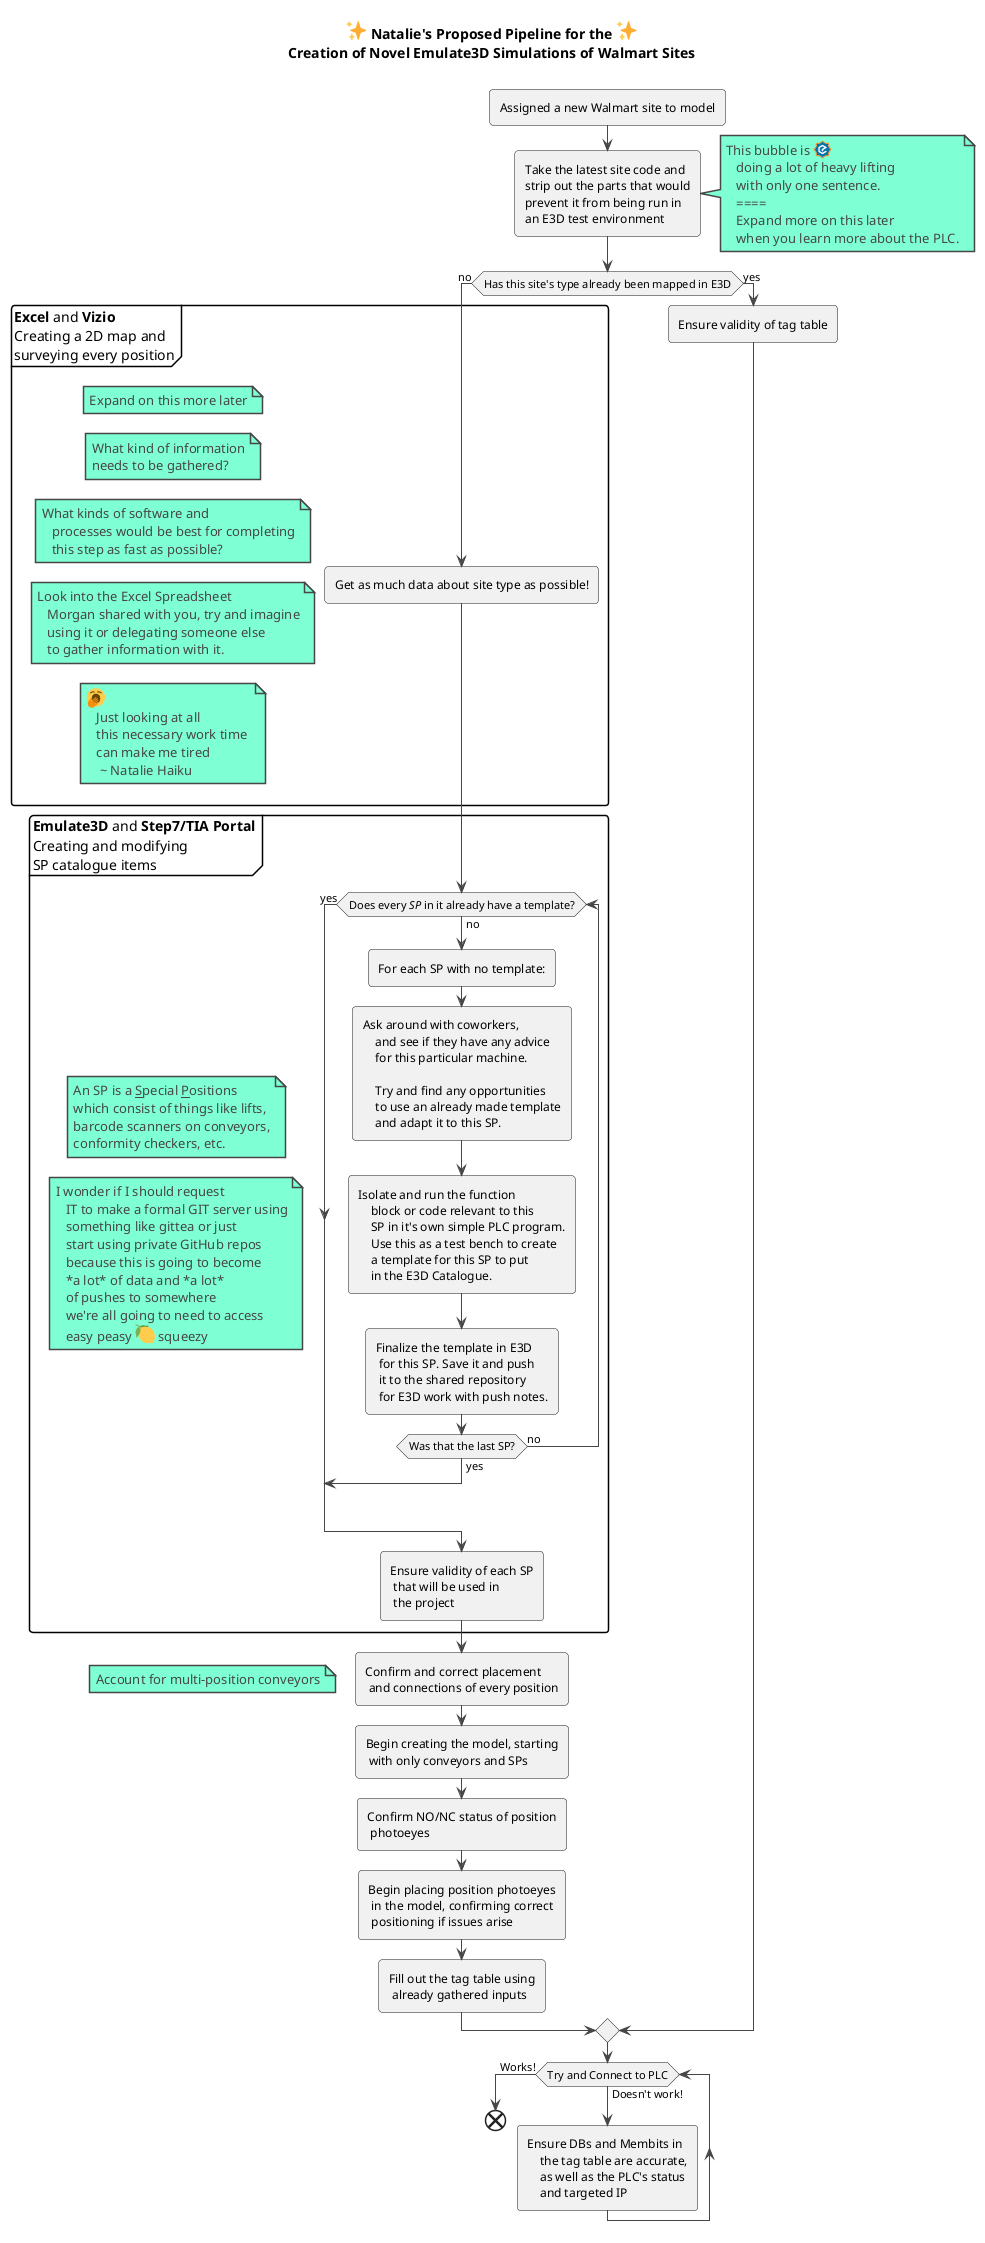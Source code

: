 @startuml
!theme vibrant
sprite $E3D <svg xmlns="http://www.w3.org/2000/svg" width="1440" height="1440" viewbox="1440 1440 1440 1440">
<path d="M1385.452 807.136V648.876l-98.93-28.335c-15.076-76.814-45.561-148.094-88.173-210.465l50.493-91.008-111.909-111.909-91.704 50.877c-62.101-41.75-132.904-71.498-209.084-86.149L807.124 70.548H648.865l-29.01 101.339c-76.181 14.661-146.983 44.398-209.084 86.159l-91.714-50.888-111.909 111.909 50.503 91.018c-42.602 62.371-73.087 133.641-88.163 210.455l-98.941 28.335v158.259l97.892 28.024c14.464 78.029 44.689 150.524 87.488 213.881l-48.769 87.893 111.909 111.909 87.26-48.416c63.617 43.661 136.548 74.654 215.2 89.544l27.339 95.483h158.259l27.339-95.483a565.98 565.98 0 0 0 215.211-89.544l87.26 48.416 111.909-111.909-48.769-87.893c42.81-63.358 73.035-135.852 87.498-213.881l97.881-28.024z" fill="#0074ac"/>
<path d="M677.922 1346.905h100.145l19.344-67.552c4.018-14.007 15.575-24.556 29.893-27.266 72.349-13.695 139.829-41.761 200.56-83.439 12.065-8.265 27.733-9.013 40.515-1.921l61.842 34.316 70.813-70.813-34.659-62.485c-7.05-12.688-6.354-28.252 1.765-40.276 40.774-60.357 68.196-127.432 81.518-199.335 2.668-14.381 13.238-26.01 27.297-30.038l69.951-20.019V677.932l-70.989-20.33c-13.924-3.987-24.442-15.429-27.214-29.633-13.872-70.615-41.512-136.61-82.182-196.147-8.223-12.044-8.961-27.702-1.879-40.453l36.393-65.6-70.802-70.813-66.306 36.787c-12.657 7.029-28.19 6.354-40.203-1.713-59.173-39.788-124.722-66.794-194.86-80.293-14.266-2.741-25.771-13.27-29.779-27.245l-21.015-73.398H677.922l-21.005 73.398c-4.008 13.965-15.512 24.504-29.779 27.245-70.138 13.498-135.686 40.504-194.86 80.293-12.013 8.078-27.536 8.743-40.214 1.713l-66.296-36.787-70.813 70.813 36.403 65.611a38.53 38.53 0 0 1-1.879 40.453c-40.671 59.526-68.31 125.521-82.172 196.137-2.793 14.204-13.301 25.646-27.214 29.633l-71 20.33v100.145l69.951 20.019c14.059 4.029 24.629 15.658 27.297 30.038 13.332 71.913 40.764 138.978 81.528 199.324a38.57 38.57 0 0 1 1.765 40.286l-34.669 62.485 70.802 70.813 61.852-34.327c12.771-7.092 28.47-6.344 40.515 1.931 60.731 41.678 128.221 69.754 200.56 83.439a38.56 38.56 0 0 1 29.893 27.276l19.333 67.542zM807.119 1424H648.86c-17.205 0-32.323-11.401-37.057-27.941l-20.932-73.139c-66.255-15.232-128.709-41.211-186.231-77.468l-66.867 37.099c-15.035 8.348-33.807 5.731-45.966-6.448l-111.909-111.909c-12.169-12.169-14.796-30.921-6.448-45.956l37.545-67.677c-35.396-57.086-60.752-119.053-75.599-184.767l-75.454-21.597C43.4 839.462 32 824.334 32 807.14V648.87a38.55 38.55 0 0 1 27.931-37.057l76.762-21.981c15.263-64.417 40.733-125.241 75.963-181.393l-39.207-70.667c-8.358-15.045-5.721-33.797 6.448-45.966l111.909-111.909c12.159-12.169 30.91-14.796 45.956-6.448l71.529 39.684c55.716-34.389 116.042-59.246 179.877-74.125l22.635-79.067C616.537 43.39 631.655 32 648.86 32h158.259c17.215 0 32.333 11.39 37.068 27.931l22.635 79.078c63.856 14.879 124.171 39.736 179.887 74.125l71.529-39.684a38.54 38.54 0 0 1 45.956 6.448l111.899 111.909a38.55 38.55 0 0 1 6.448 45.966l-39.196 70.657c35.23 56.152 60.7 116.986 75.952 181.403l76.762 21.981c16.54 4.735 27.941 19.852 27.941 37.057v158.27c0 17.194-11.401 32.323-27.941 37.057l-75.454 21.597c-14.837 65.715-40.193 127.681-75.599 184.767l37.535 67.677c8.348 15.035 5.721 33.787-6.448 45.956l-111.909 111.909c-12.169 12.169-30.921 14.786-45.966 6.448l-66.846-37.099c-57.522 36.258-119.987 62.236-186.242 77.468l-20.943 73.139A38.56 38.56 0 0 1 807.119 1424" fill="#f89734"/>
<path d="M727.962 1102.452a57.78 57.78 0 0 1-28.907-7.746L423.665 935.699c-17.88-10.321-28.907-29.415-28.907-50.067V567.629c0-20.662 11.027-39.747 28.907-50.078l275.391-158.996a57.82 57.82 0 0 1 57.813-.01l275.453 158.996a57.82 57.82 0 0 1 28.917 50.42 57.83 57.83 0 0 1-29.509 50.078L785.786 756.155v66.39c0 31.938-25.895 57.823-57.823 57.823s-57.823-25.885-57.823-57.823V722.316a57.83 57.83 0 0 1 29.509-50.42l186.906-104.963-158.591-91.537L510.405 601.01v251.24L727.89 977.823l246.505-143.006c27.629-16.021 63.005-6.645 79.047 20.995 16.021 27.619 6.614 63.005-21.005 79.026l-275.453 159.806c-8.971 5.212-19.001 7.808-29.021 7.808" fill="#fff"/></svg>

sprite $Swslg <svg xmlns="http://www.w3.org/2000/svg" width="1228.42" height="305.06" fill="#c00048" xmlns:v="https://vecta.io/nano"><path d="M131.786 77.105c-11.986-3.136-24.833-4.077-37.397-4.077-29.214 0-67.239 8.781-69.757 42.023-3.606 47.668 89.21 37.632 86.809 69.297-1.215 15.994-24.98 20.394-38.906 20.394-23.442 0-43.708-5.958-62.534-17.572l9.565 30.743c13.857 5.331 28.303 7.526 43.591 7.526 43.816 0 77.587-19.767 79.792-48.932 3.773-49.853-89.044-39.818-86.937-67.729.96-12.544 21.521-15.053 32.742-15.053 14.945 0 28.92 3.763 41.013 10.035l2.019-26.656zm292.292 0l-.069.941c14.347 7.84 11.456 19.13 10.369 33.556l-5.674 74.951c-1.098 14.426.069 26.029-15.474 33.869l-.069.941h56.733l.069-.941c-14.357-7.84-11.437-19.443-10.349-33.869l8.663-114.455h-1.019c-6.125 4.694-14.641 5.008-22.452 5.008h-20.727zm50.471-38.563c.784-10.349-7.36-19.443-18.904-19.443-11.211 0-22.648 7.517-23.481 18.503-.882 11.594 7.938 20.688 20.512 20.688 11.545 0 21.1-9.408 21.874-19.747m131.845 38.562c-11.995-3.136-24.833-4.077-37.397-4.077-29.214 0-67.239 8.781-69.757 42.023-3.606 47.668 89.201 37.632 86.809 69.297-1.215 15.994-24.98 20.394-38.906 20.394-23.442 0-43.708-5.958-62.534-17.572l9.555 30.743c13.867 5.331 28.312 7.526 43.601 7.526 43.816 0 77.578-19.767 79.783-48.932 3.773-49.853-89.044-39.818-86.927-67.729.951-12.544 21.521-15.053 32.732-15.053 14.945 0 28.93 3.763 41.023 10.035l2.019-26.656zm144.277 0c-11.986-3.136-24.814-4.077-37.397-4.077-29.214 0-67.239 8.781-69.757 42.023-3.606 47.668 89.21 37.632 86.829 69.297-1.235 15.994-24.98 20.394-38.926 20.394-23.432 0-43.699-5.958-62.525-17.572l9.555 30.743c13.877 5.331 28.312 7.526 43.601 7.526 43.826 0 77.568-19.767 79.792-48.932 3.773-49.853-89.044-39.818-86.947-67.729.951-12.544 21.541-15.053 32.752-15.053 14.945 0 28.91 3.763 41.013 10.035l2.009-26.656zm37.583-62.088l-.069.941c14.014 7.84 11.074 19.443 9.986 33.869l-10.339 136.721c-1.078 14.436.078 26.029-15.122 33.869l-.088.941h56.057l.069-.941c-14.357-7.84-11.094-19.434-10.016-33.869L832.11 9.999h-1.019c-5.508 5.331-14.318 5.018-22.109 5.018h-20.727zm139.21 210.423c47.903 0 91.131-32.625 94.551-77.774 1.597-21.325-7.36-42.023-23.618-56.135-15.308-13.171-33.585-18.503-55.322-18.503-48.912 0-92.327 30.42-95.894 77.46-3.352 44.522 33.752 74.951 80.282 74.951m3.263-20.698c-34.653 0-50.98-31.057-48.805-59.898 2.156-28.224 24.265-51.117 55.831-51.117 36.358 0 51.745 30.106 49.451 60.525-2.156 28.224-25.235 50.49-56.478 50.49M1116.195 73.03c-34.996 0-74.334 16.935-77.088 53.313-1.784 23.52 17.072 43.904 41.19 48.295-7.379 3.136-27.401 7.526-28.097 16.621-.862 11.29 8.144 22.57 23.128 22.256l23.471-.617c20.727 0 69.179 1.568 67.101 29.165-1.989 26.343-40.151 32.291-62.593 32.291-22.06 0-55.694-4.704-53.675-31.047.598-8.154 5.361-12.534 13.965-14.112-6.243-2.813-11.907-4.067-19.051-4.067-17.327 0-33.193 7.84-34.536 25.392-2.009 26.656 40.798 44.541 90.739 44.541 52.979 0 96.923-19.767 99.608-55.204 2.362-31.047-27.773-45.776-86.545-45.776-4.42 0-20.443.931-19.933-5.958.412-5.331 9.8-8.154 14.563-8.467 31.115-2.509 73.393-13.485 76.068-48.922 1.205-15.994-7.624-29.479-21.247-37.946 11.417 1.568 22.775 4.077 34.663 4.077 7.497 0 8.31-1.882 11.456-7.526l9.036-16.307h-102.225zm-42.395 48.295c1.392-18.189 18.062-27.597 36.731-27.597 24.118 0 41.347 14.739 39.828 34.81-1.372 18.189-17.229 30.42-37.632 30.42-22.07 0-40.474-17.248-38.926-37.632M145.634 77.105l-.069.941c10.055 6.272 12.28 12.858 16.219 23.52l30.694 88.113c7.517 21.962 10.633 25.725 33.869 37.319l54.822-109.438 23.755 72.119c6.919 20.708 9.232 26.039 31.478 37.319l78.95-149.893h-45.521l-.078.941c17.758 7.84 7.487 22.266 2.274 32.928l-37.172 73.687-28.293-88.426c-1.107-3.45-3.9-11.29-3.665-14.426l.353-4.704h-44.502l-.069.941c15.808 6.586 6.174 21.639.568 32.928l-36.486 73.687-32.536-95.326c-1.97-5.331-3.195-11.603-3.175-16.307h-1.019c-8.585 5.645-20.688 4.077-31.556 4.077h-8.84z"/></svg>

title 
<:sparkles:> Natalie's Proposed Pipeline for the <:sparkles:>
Creation of Novel Emulate3D Simulations of Walmart Sites
<$Swslg*0.05>
end title
:Assigned a new Walmart site to model;
    
    :Take the latest site code and
    strip out the parts that would
    prevent it from being run in
    an E3D test environment;
    note right
    	This bubble is <$E3D*0.0125>
        doing a lot of heavy lifting
        with only one sentence.
        ====
        Expand more on this later
        when you learn more about the PLC.
    end note
    
    if (Has this site's type already been mapped in E3D) then (no)
    	partition "**Excel** and **Vizio**\nCreating a 2D map and\nsurveying every position" {
        	:Get as much data about site type as possible!;
        	floating note left: Expand on this more later
            floating note left 
            	What kind of information
            	needs to be gathered?
           	end note
            floating note left
            	What kinds of software and
                processes would be best for completing
                this step as fast as possible?
            end note
        	floating note left
            	Look into the Excel Spreadsheet
                Morgan shared with you, try and imagine
                using it or delegating someone else
                to gather information with it.
            end note
            floating note left
            	<:yawning_face:>
                Just looking at all
                this necessary work time 
                can make me tired
                 ~ Natalie Haiku
            end note
        }
        partition "**Emulate3D** and **Step7/TIA Portal**\nCreating and modifying\nSP catalogue items" {
            while (Does every <i>SP</i> in it already have a template?) is (no)
            floating note left
            	An SP is a __S__pecial __P__ositions
            	which consist of things like lifts,
            	barcode scanners on conveyors,
            	conformity checkers, etc.
            end note
            floating note left
            	I wonder if I should request
                IT to make a formal GIT server using
                something like gittea or just
                start using private GitHub repos
                because this is going to become
                *a lot* of data and *a lot*
                of pushes to somewhere
                we're all going to need to access
                easy peasy <:lemon:> squeezy
            end note
            
                :For each SP with no template:;
                	:Ask around with coworkers,
                     and see if they have any advice
                     for this particular machine.
                     
                     Try and find any opportunities
                     to use an already made template
                     and adapt it to this SP.;
                	:Isolate and run the function
                     block or code relevant to this
                     SP in it's own simple PLC program.
                     Use this as a test bench to create
                     a template for this SP to put
                     in the E3D Catalogue.;
                    :Finalize the template in E3D
                     for this SP. Save it and push
                     it to the shared repository
                     for E3D work with push notes.;
                	if (Was that the last SP?) then (yes)
                		break
                	else (no)
                	endif
            endwhile (yes)
            :Ensure validity of each SP
             that will be used in
             the project;
        } 
    :Confirm and correct placement
     and connections of every position;
     floating note left: Account for multi-position conveyors
    :Begin creating the model, starting
     with only conveyors and SPs;
    :Confirm NO/NC status of position
     photoeyes;
    :Begin placing position photoeyes
     in the model, confirming correct
     positioning if issues arise;
    :Fill out the tag table using
     already gathered inputs;
    else (yes)
    	:Ensure validity of tag table;
    endif
    
    while(Try and Connect to PLC) is (Doesn't work!) 
    	:Ensure DBs and Membits in
         the tag table are accurate,
         as well as the PLC's status
         and targeted IP;
    endwhile (Works!)
end
@enduml